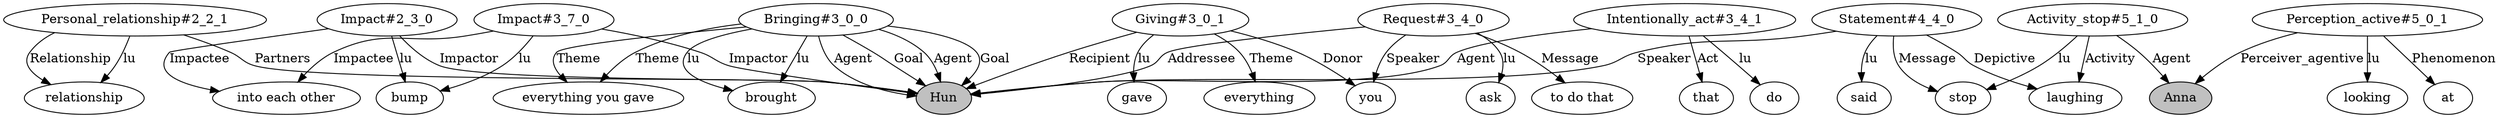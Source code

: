 // The Round Table
digraph {
	0 [label=Hun fillcolor=gray style=filled]
	1 [label="Personal_relationship#2_2_1"]
	2 [label=relationship]
	1 -> 2 [label=lu]
	1 -> 0 [label=Partners]
	1 -> 2 [label=Relationship]
	3 [label="Impact#2_3_0"]
	4 [label=bump]
	5 [label="into each other"]
	3 -> 4 [label=lu]
	3 -> 0 [label=Impactor]
	3 -> 5 [label=Impactee]
	6 [label="Bringing#3_0_0"]
	7 [label=brought]
	8 [label="everything you gave"]
	6 -> 7 [label=lu]
	6 -> 0 [label=Agent]
	6 -> 8 [label=Theme]
	6 -> 0 [label=Goal]
	6 -> 7 [label=lu]
	6 -> 0 [label=Agent]
	6 -> 8 [label=Theme]
	6 -> 0 [label=Goal]
	9 [label="Giving#3_0_1"]
	10 [label=gave]
	11 [label=everything]
	12 [label=you]
	9 -> 10 [label=lu]
	9 -> 11 [label=Theme]
	9 -> 12 [label=Donor]
	9 -> 0 [label=Recipient]
	13 [label="Request#3_4_0"]
	14 [label=ask]
	15 [label="to do that"]
	13 -> 14 [label=lu]
	13 -> 12 [label=Speaker]
	13 -> 0 [label=Addressee]
	13 -> 15 [label=Message]
	16 [label="Intentionally_act#3_4_1"]
	17 [label=do]
	18 [label=that]
	16 -> 17 [label=lu]
	16 -> 0 [label=Agent]
	16 -> 18 [label=Act]
	19 [label="Impact#3_7_0"]
	19 -> 4 [label=lu]
	19 -> 0 [label=Impactor]
	19 -> 5 [label=Impactee]
	20 [label="Statement#4_4_0"]
	21 [label=said]
	22 [label=stop]
	23 [label=laughing]
	20 -> 21 [label=lu]
	20 -> 0 [label=Speaker]
	20 -> 22 [label=Message]
	20 -> 23 [label=Depictive]
	24 [label=Anna fillcolor=gray style=filled]
	25 [label="Perception_active#5_0_1"]
	26 [label=looking]
	27 [label=at]
	25 -> 26 [label=lu]
	25 -> 27 [label=Phenomenon]
	25 -> 24 [label=Perceiver_agentive]
	28 [label="Activity_stop#5_1_0"]
	28 -> 22 [label=lu]
	28 -> 24 [label=Agent]
	28 -> 23 [label=Activity]
}
